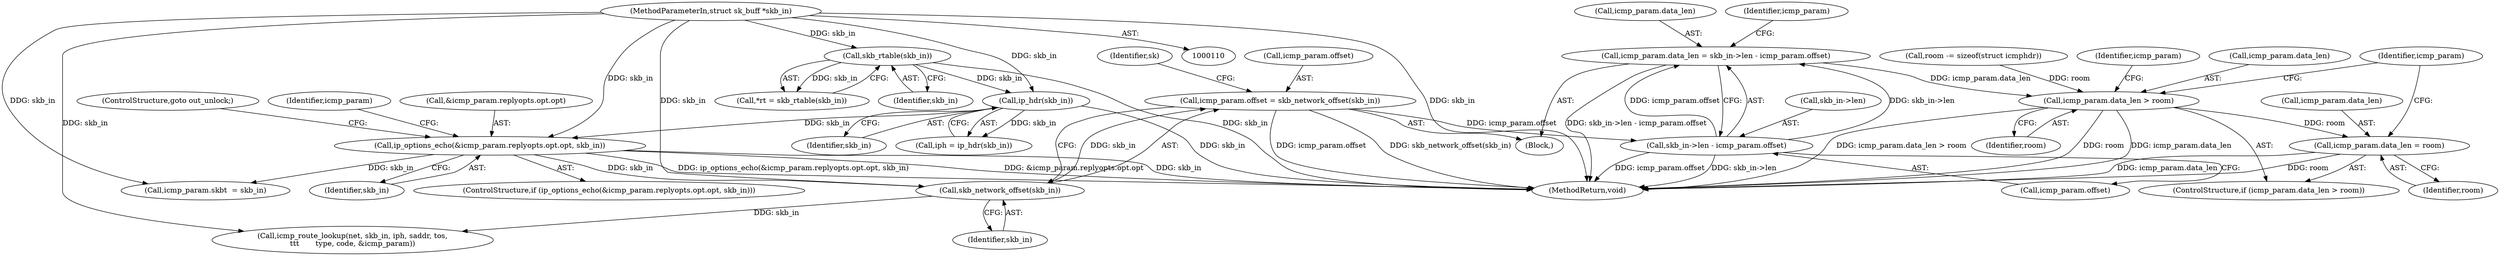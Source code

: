 digraph "0_linux_f6d8bd051c391c1c0458a30b2a7abcd939329259_13@integer" {
"1000443" [label="(Call,icmp_param.data_len = skb_in->len - icmp_param.offset)"];
"1000447" [label="(Call,skb_in->len - icmp_param.offset)"];
"1000353" [label="(Call,icmp_param.offset = skb_network_offset(skb_in))"];
"1000357" [label="(Call,skb_network_offset(skb_in))"];
"1000111" [label="(MethodParameterIn,struct sk_buff *skb_in)"];
"1000299" [label="(Call,ip_options_echo(&icmp_param.replyopts.opt.opt, skb_in))"];
"1000143" [label="(Call,ip_hdr(skb_in))"];
"1000122" [label="(Call,skb_rtable(skb_in))"];
"1000455" [label="(Call,icmp_param.data_len > room)"];
"1000460" [label="(Call,icmp_param.data_len = room)"];
"1000439" [label="(Call,room -= sizeof(struct icmphdr))"];
"1000354" [label="(Call,icmp_param.offset)"];
"1000461" [label="(Call,icmp_param.data_len)"];
"1000141" [label="(Call,iph = ip_hdr(skb_in))"];
"1000309" [label="(ControlStructure,goto out_unlock;)"];
"1000143" [label="(Call,ip_hdr(skb_in))"];
"1000447" [label="(Call,skb_in->len - icmp_param.offset)"];
"1000299" [label="(Call,ip_options_echo(&icmp_param.replyopts.opt.opt, skb_in))"];
"1000353" [label="(Call,icmp_param.offset = skb_network_offset(skb_in))"];
"1000462" [label="(Identifier,icmp_param)"];
"1000454" [label="(ControlStructure,if (icmp_param.data_len > room))"];
"1000448" [label="(Call,skb_in->len)"];
"1000123" [label="(Identifier,skb_in)"];
"1000456" [label="(Call,icmp_param.data_len)"];
"1000357" [label="(Call,skb_network_offset(skb_in))"];
"1000464" [label="(Identifier,room)"];
"1000451" [label="(Call,icmp_param.offset)"];
"1000362" [label="(Identifier,sk)"];
"1000144" [label="(Identifier,skb_in)"];
"1000460" [label="(Call,icmp_param.data_len = room)"];
"1000308" [label="(Identifier,skb_in)"];
"1000455" [label="(Call,icmp_param.data_len > room)"];
"1000389" [label="(Call,icmp_route_lookup(net, skb_in, iph, saddr, tos,\n\t\t\t       type, code, &icmp_param))"];
"1000467" [label="(Identifier,icmp_param)"];
"1000314" [label="(Identifier,icmp_param)"];
"1000443" [label="(Call,icmp_param.data_len = skb_in->len - icmp_param.offset)"];
"1000111" [label="(MethodParameterIn,struct sk_buff *skb_in)"];
"1000485" [label="(MethodReturn,void)"];
"1000444" [label="(Call,icmp_param.data_len)"];
"1000300" [label="(Call,&icmp_param.replyopts.opt.opt)"];
"1000358" [label="(Identifier,skb_in)"];
"1000120" [label="(Call,*rt = skb_rtable(skb_in))"];
"1000115" [label="(Block,)"];
"1000457" [label="(Identifier,icmp_param)"];
"1000348" [label="(Call,icmp_param.skb\t  = skb_in)"];
"1000298" [label="(ControlStructure,if (ip_options_echo(&icmp_param.replyopts.opt.opt, skb_in)))"];
"1000459" [label="(Identifier,room)"];
"1000122" [label="(Call,skb_rtable(skb_in))"];
"1000443" -> "1000115"  [label="AST: "];
"1000443" -> "1000447"  [label="CFG: "];
"1000444" -> "1000443"  [label="AST: "];
"1000447" -> "1000443"  [label="AST: "];
"1000457" -> "1000443"  [label="CFG: "];
"1000443" -> "1000485"  [label="DDG: skb_in->len - icmp_param.offset"];
"1000447" -> "1000443"  [label="DDG: skb_in->len"];
"1000447" -> "1000443"  [label="DDG: icmp_param.offset"];
"1000443" -> "1000455"  [label="DDG: icmp_param.data_len"];
"1000447" -> "1000451"  [label="CFG: "];
"1000448" -> "1000447"  [label="AST: "];
"1000451" -> "1000447"  [label="AST: "];
"1000447" -> "1000485"  [label="DDG: icmp_param.offset"];
"1000447" -> "1000485"  [label="DDG: skb_in->len"];
"1000353" -> "1000447"  [label="DDG: icmp_param.offset"];
"1000353" -> "1000115"  [label="AST: "];
"1000353" -> "1000357"  [label="CFG: "];
"1000354" -> "1000353"  [label="AST: "];
"1000357" -> "1000353"  [label="AST: "];
"1000362" -> "1000353"  [label="CFG: "];
"1000353" -> "1000485"  [label="DDG: skb_network_offset(skb_in)"];
"1000353" -> "1000485"  [label="DDG: icmp_param.offset"];
"1000357" -> "1000353"  [label="DDG: skb_in"];
"1000357" -> "1000358"  [label="CFG: "];
"1000358" -> "1000357"  [label="AST: "];
"1000111" -> "1000357"  [label="DDG: skb_in"];
"1000299" -> "1000357"  [label="DDG: skb_in"];
"1000357" -> "1000389"  [label="DDG: skb_in"];
"1000111" -> "1000110"  [label="AST: "];
"1000111" -> "1000485"  [label="DDG: skb_in"];
"1000111" -> "1000122"  [label="DDG: skb_in"];
"1000111" -> "1000143"  [label="DDG: skb_in"];
"1000111" -> "1000299"  [label="DDG: skb_in"];
"1000111" -> "1000348"  [label="DDG: skb_in"];
"1000111" -> "1000389"  [label="DDG: skb_in"];
"1000299" -> "1000298"  [label="AST: "];
"1000299" -> "1000308"  [label="CFG: "];
"1000300" -> "1000299"  [label="AST: "];
"1000308" -> "1000299"  [label="AST: "];
"1000309" -> "1000299"  [label="CFG: "];
"1000314" -> "1000299"  [label="CFG: "];
"1000299" -> "1000485"  [label="DDG: ip_options_echo(&icmp_param.replyopts.opt.opt, skb_in)"];
"1000299" -> "1000485"  [label="DDG: &icmp_param.replyopts.opt.opt"];
"1000299" -> "1000485"  [label="DDG: skb_in"];
"1000143" -> "1000299"  [label="DDG: skb_in"];
"1000299" -> "1000348"  [label="DDG: skb_in"];
"1000143" -> "1000141"  [label="AST: "];
"1000143" -> "1000144"  [label="CFG: "];
"1000144" -> "1000143"  [label="AST: "];
"1000141" -> "1000143"  [label="CFG: "];
"1000143" -> "1000485"  [label="DDG: skb_in"];
"1000143" -> "1000141"  [label="DDG: skb_in"];
"1000122" -> "1000143"  [label="DDG: skb_in"];
"1000122" -> "1000120"  [label="AST: "];
"1000122" -> "1000123"  [label="CFG: "];
"1000123" -> "1000122"  [label="AST: "];
"1000120" -> "1000122"  [label="CFG: "];
"1000122" -> "1000485"  [label="DDG: skb_in"];
"1000122" -> "1000120"  [label="DDG: skb_in"];
"1000455" -> "1000454"  [label="AST: "];
"1000455" -> "1000459"  [label="CFG: "];
"1000456" -> "1000455"  [label="AST: "];
"1000459" -> "1000455"  [label="AST: "];
"1000462" -> "1000455"  [label="CFG: "];
"1000467" -> "1000455"  [label="CFG: "];
"1000455" -> "1000485"  [label="DDG: icmp_param.data_len > room"];
"1000455" -> "1000485"  [label="DDG: room"];
"1000455" -> "1000485"  [label="DDG: icmp_param.data_len"];
"1000439" -> "1000455"  [label="DDG: room"];
"1000455" -> "1000460"  [label="DDG: room"];
"1000460" -> "1000454"  [label="AST: "];
"1000460" -> "1000464"  [label="CFG: "];
"1000461" -> "1000460"  [label="AST: "];
"1000464" -> "1000460"  [label="AST: "];
"1000467" -> "1000460"  [label="CFG: "];
"1000460" -> "1000485"  [label="DDG: icmp_param.data_len"];
"1000460" -> "1000485"  [label="DDG: room"];
}
